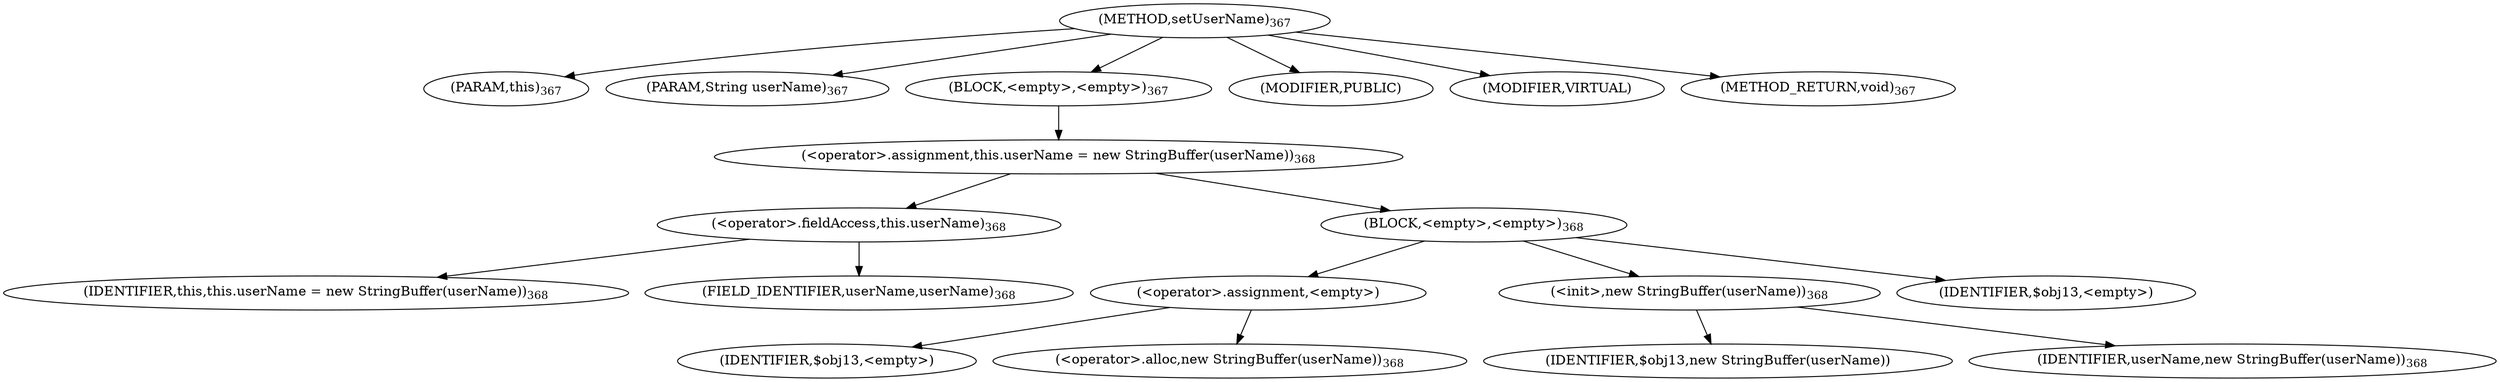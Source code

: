 digraph "setUserName" {  
"729" [label = <(METHOD,setUserName)<SUB>367</SUB>> ]
"74" [label = <(PARAM,this)<SUB>367</SUB>> ]
"730" [label = <(PARAM,String userName)<SUB>367</SUB>> ]
"731" [label = <(BLOCK,&lt;empty&gt;,&lt;empty&gt;)<SUB>367</SUB>> ]
"732" [label = <(&lt;operator&gt;.assignment,this.userName = new StringBuffer(userName))<SUB>368</SUB>> ]
"733" [label = <(&lt;operator&gt;.fieldAccess,this.userName)<SUB>368</SUB>> ]
"73" [label = <(IDENTIFIER,this,this.userName = new StringBuffer(userName))<SUB>368</SUB>> ]
"734" [label = <(FIELD_IDENTIFIER,userName,userName)<SUB>368</SUB>> ]
"735" [label = <(BLOCK,&lt;empty&gt;,&lt;empty&gt;)<SUB>368</SUB>> ]
"736" [label = <(&lt;operator&gt;.assignment,&lt;empty&gt;)> ]
"737" [label = <(IDENTIFIER,$obj13,&lt;empty&gt;)> ]
"738" [label = <(&lt;operator&gt;.alloc,new StringBuffer(userName))<SUB>368</SUB>> ]
"739" [label = <(&lt;init&gt;,new StringBuffer(userName))<SUB>368</SUB>> ]
"740" [label = <(IDENTIFIER,$obj13,new StringBuffer(userName))> ]
"741" [label = <(IDENTIFIER,userName,new StringBuffer(userName))<SUB>368</SUB>> ]
"742" [label = <(IDENTIFIER,$obj13,&lt;empty&gt;)> ]
"743" [label = <(MODIFIER,PUBLIC)> ]
"744" [label = <(MODIFIER,VIRTUAL)> ]
"745" [label = <(METHOD_RETURN,void)<SUB>367</SUB>> ]
  "729" -> "74" 
  "729" -> "730" 
  "729" -> "731" 
  "729" -> "743" 
  "729" -> "744" 
  "729" -> "745" 
  "731" -> "732" 
  "732" -> "733" 
  "732" -> "735" 
  "733" -> "73" 
  "733" -> "734" 
  "735" -> "736" 
  "735" -> "739" 
  "735" -> "742" 
  "736" -> "737" 
  "736" -> "738" 
  "739" -> "740" 
  "739" -> "741" 
}
